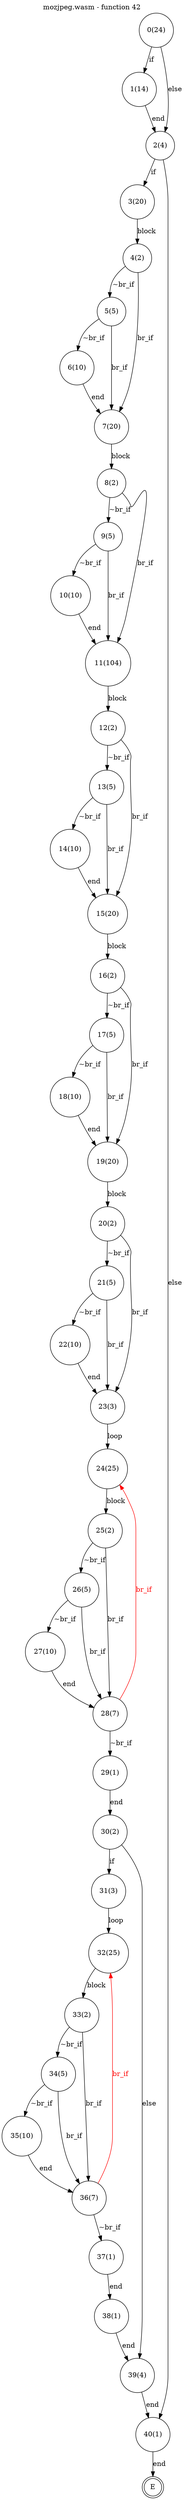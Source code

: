 digraph finite_state_machine {
    label = "mozjpeg.wasm - function 42"
    labelloc =  t
    labelfontsize = 16
    labelfontcolor = black
    labelfontname = "Helvetica"
    node [shape = doublecircle]; E ;
node [shape=circle, fontcolor=black, style="", label="0(24)"]0
node [shape=circle, fontcolor=black, style="", label="1(14)"]1
node [shape=circle, fontcolor=black, style="", label="2(4)"]2
node [shape=circle, fontcolor=black, style="", label="3(20)"]3
node [shape=circle, fontcolor=black, style="", label="4(2)"]4
node [shape=circle, fontcolor=black, style="", label="5(5)"]5
node [shape=circle, fontcolor=black, style="", label="6(10)"]6
node [shape=circle, fontcolor=black, style="", label="7(20)"]7
node [shape=circle, fontcolor=black, style="", label="8(2)"]8
node [shape=circle, fontcolor=black, style="", label="9(5)"]9
node [shape=circle, fontcolor=black, style="", label="10(10)"]10
node [shape=circle, fontcolor=black, style="", label="11(104)"]11
node [shape=circle, fontcolor=black, style="", label="12(2)"]12
node [shape=circle, fontcolor=black, style="", label="13(5)"]13
node [shape=circle, fontcolor=black, style="", label="14(10)"]14
node [shape=circle, fontcolor=black, style="", label="15(20)"]15
node [shape=circle, fontcolor=black, style="", label="16(2)"]16
node [shape=circle, fontcolor=black, style="", label="17(5)"]17
node [shape=circle, fontcolor=black, style="", label="18(10)"]18
node [shape=circle, fontcolor=black, style="", label="19(20)"]19
node [shape=circle, fontcolor=black, style="", label="20(2)"]20
node [shape=circle, fontcolor=black, style="", label="21(5)"]21
node [shape=circle, fontcolor=black, style="", label="22(10)"]22
node [shape=circle, fontcolor=black, style="", label="23(3)"]23
node [shape=circle, fontcolor=black, style="", label="24(25)"]24
node [shape=circle, fontcolor=black, style="", label="25(2)"]25
node [shape=circle, fontcolor=black, style="", label="26(5)"]26
node [shape=circle, fontcolor=black, style="", label="27(10)"]27
node [shape=circle, fontcolor=black, style="", label="28(7)"]28
node [shape=circle, fontcolor=black, style="", label="29(1)"]29
node [shape=circle, fontcolor=black, style="", label="30(2)"]30
node [shape=circle, fontcolor=black, style="", label="31(3)"]31
node [shape=circle, fontcolor=black, style="", label="32(25)"]32
node [shape=circle, fontcolor=black, style="", label="33(2)"]33
node [shape=circle, fontcolor=black, style="", label="34(5)"]34
node [shape=circle, fontcolor=black, style="", label="35(10)"]35
node [shape=circle, fontcolor=black, style="", label="36(7)"]36
node [shape=circle, fontcolor=black, style="", label="37(1)"]37
node [shape=circle, fontcolor=black, style="", label="38(1)"]38
node [shape=circle, fontcolor=black, style="", label="39(4)"]39
node [shape=circle, fontcolor=black, style="", label="40(1)"]40
node [shape=circle, fontcolor=black, style="", label="E"]E
    0 -> 1[label="if"];
    0 -> 2[label="else"];
    1 -> 2[label="end"];
    2 -> 3[label="if"];
    2 -> 40[label="else"];
    3 -> 4[label="block"];
    4 -> 5[label="~br_if"];
    4 -> 7[label="br_if"];
    5 -> 6[label="~br_if"];
    5 -> 7[label="br_if"];
    6 -> 7[label="end"];
    7 -> 8[label="block"];
    8 -> 9[label="~br_if"];
    8 -> 11[label="br_if"];
    9 -> 10[label="~br_if"];
    9 -> 11[label="br_if"];
    10 -> 11[label="end"];
    11 -> 12[label="block"];
    12 -> 13[label="~br_if"];
    12 -> 15[label="br_if"];
    13 -> 14[label="~br_if"];
    13 -> 15[label="br_if"];
    14 -> 15[label="end"];
    15 -> 16[label="block"];
    16 -> 17[label="~br_if"];
    16 -> 19[label="br_if"];
    17 -> 18[label="~br_if"];
    17 -> 19[label="br_if"];
    18 -> 19[label="end"];
    19 -> 20[label="block"];
    20 -> 21[label="~br_if"];
    20 -> 23[label="br_if"];
    21 -> 22[label="~br_if"];
    21 -> 23[label="br_if"];
    22 -> 23[label="end"];
    23 -> 24[label="loop"];
    24 -> 25[label="block"];
    25 -> 26[label="~br_if"];
    25 -> 28[label="br_if"];
    26 -> 27[label="~br_if"];
    26 -> 28[label="br_if"];
    27 -> 28[label="end"];
    28 -> 29[label="~br_if"];
    28 -> 24[color="red" fontcolor="red" label="br_if"];
    29 -> 30[label="end"];
    30 -> 31[label="if"];
    30 -> 39[label="else"];
    31 -> 32[label="loop"];
    32 -> 33[label="block"];
    33 -> 34[label="~br_if"];
    33 -> 36[label="br_if"];
    34 -> 35[label="~br_if"];
    34 -> 36[label="br_if"];
    35 -> 36[label="end"];
    36 -> 37[label="~br_if"];
    36 -> 32[color="red" fontcolor="red" label="br_if"];
    37 -> 38[label="end"];
    38 -> 39[label="end"];
    39 -> 40[label="end"];
    40 -> E[label="end"];
}
